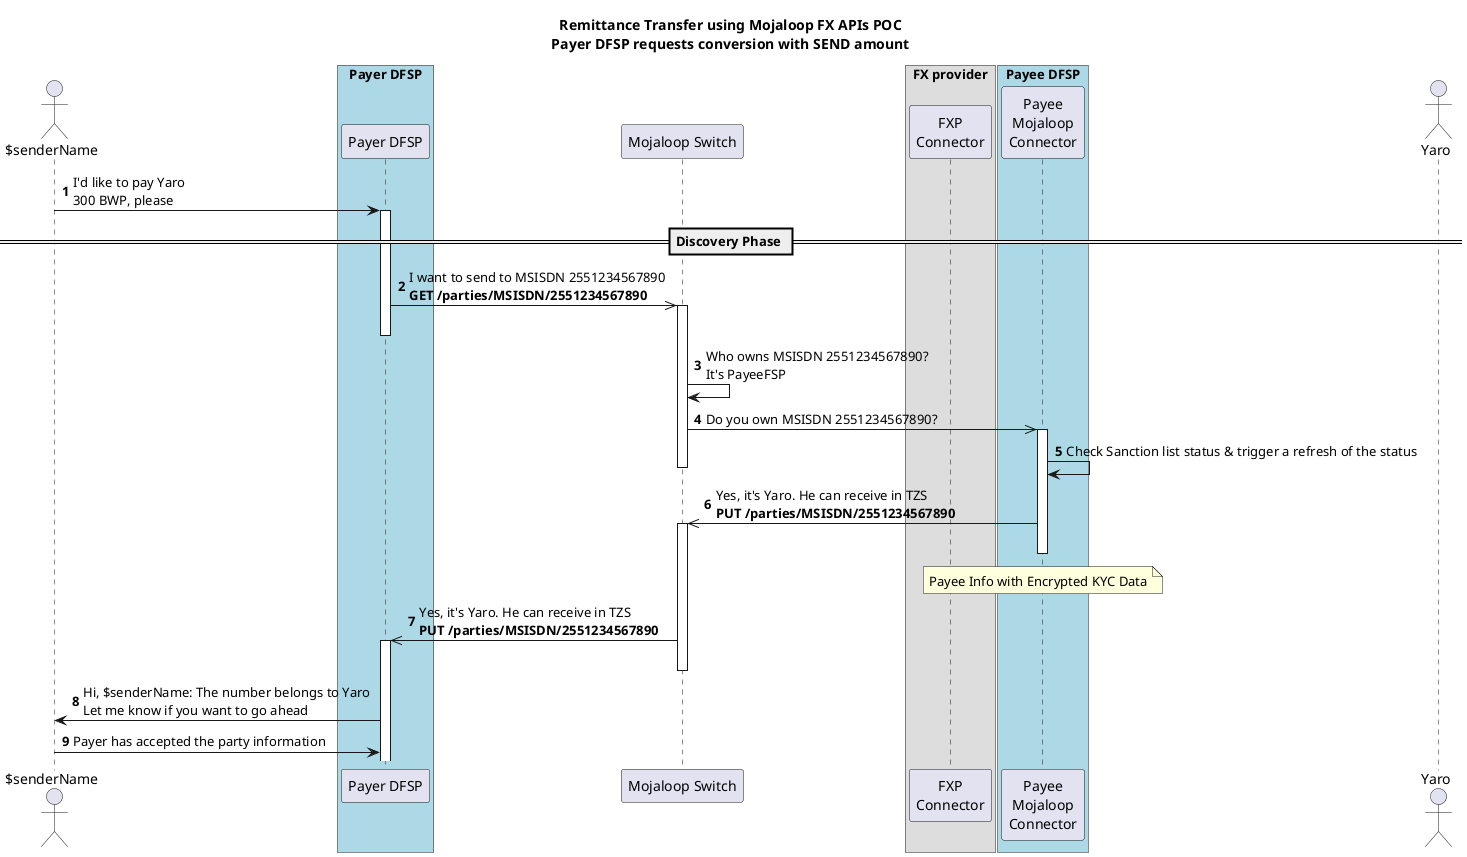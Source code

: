 @startuml

!$simplified = true
!$hideSwitchDetail = false
!$advancedCoreConnectorFlow = true
!$senderLastName = ""
!$senderDOB = "1966-06-16"
!$receiverName = "Yaro"
!$receiverFirstName = "Yaro"
!$receiverMiddleName = ""
!$receiverLastName = ""
!$receiverDOB = "1966-06-16"
!$payerCurrency = "BWP"
!$payeeCurrency = "TZS"
!$payerFSPID = "PayerFSP"
!$payeeFSPID = "PayeeFSP"
!$fxpID = "FDH_FX"
!$payerMSISDN = "26787654321"
!$payeeMSISDN = "2551234567890"
!$payeeReceiveAmount = "44000"
!$payerSendAmount = "300"
!$payeeFee = "4000"
!$targetAmount = "48000"
!$fxpChargesSource = "33"
!$fxpChargesTarget = "6000"
!$fxpSourceAmount = "300"
!$fxpTargetAmount = "48000"
!$totalChargesSourceCurrency = "55"
!$totalChargesTargetCurrency = "10000"
!$conversionRequestId = "828cc75f-1654-415e-8fcd-df76cc9329b9"
!$conversionId = "581f68ef-b54f-416f-9161-ac34e889a84b"
!$homeTransactionId = "string"
!$quoteId = "382987a8-75ce-4037-b500-c475e08c1727"
!$transactionId = "d9ce59d4-3598-4396-8630-581bb0551451"
!$quotePayerExpiration = "2021-08-25T14:17:09.663+01:00"
!$quotePayeeExpiration = "2021-08-25T14:17:09.663+01:00"
!$commitRequestId = "77c9d78d-c26a-4474-8b3c-99b96a814bfc"
!$determiningTransferId = "d9ce59d4-3598-4396-8630-581bb0551451"
!$transferId = "d9ce59d4-3598-4396-8630-581bb0551451"
!$fxCondition = "GRzLaTP7DJ9t4P-a_BA0WA9wzzlsugf00-Tn6kESAfM"
!$condition = "HOr22-H3AfTDHrSkPjJtVPRdKouuMkDXTR4ejlQa8Ks"

title Remittance Transfer using Mojaloop FX APIs POC\nPayer DFSP requests conversion with SEND amount
actor "$senderName" as A1
box "Payer DFSP" #LightBlue  
  participant "Payer DFSP" as D1
end box

participant "Mojaloop Switch" as S1

'box "Discovery Service" #LightYellow
'  participant "ALS Oracle" as ALS
'end box

box "FX provider"  
  participant "FXP\nConnector" as FXP
end box

box "Payee DFSP" #LightBlue   
  participant "Payee\nMojaloop\nConnector" as D2
end box

actor "$receiverName" as A2
autonumber

A1->D1:I'd like to pay $receiverName\n$payerSendAmount $payerCurrency, please

== Discovery Phase ==
activate D1
D1->>S1:I want to send to MSISDN $payeeMSISDN\n**GET /parties/MSISDN/$payeeMSISDN**
activate S1
!if ($simplified != true)
S1-->>D1:202 I'll get back to you
!endif
deactivate D1
S1->S1:Who owns MSISDN $payeeMSISDN?\nIt's $payeeFSPID
S1->>D2:Do you own MSISDN $payeeMSISDN?
activate D2
!if ($simplified != true)
D2-->>S1:202 I'll get back to you
!endif
D2->D2: Check Sanction list status & trigger a refresh of the status
deactivate S1
D2->>S1:Yes, it's $receiverName. He can receive in $payeeCurrency\n**PUT /parties/MSISDN/$payeeMSISDN**
!if ($simplified != true)
note left of D2
    PUT /parties
    {
        "partyIdInfo": {
            "partyIdType": "MSISDN",
            "partyIdentifier": "$payeeMSISDN",
            "fspId": "$payeeFSPID"
        },
        "merchantClassificationCode": "string",
        "name": "$receiverName",
        "personalInfo": {
            "complexName": {
            "firstName": "$receiverFirstName",
            "middleName": "$receiverMiddleName",
            "lastName": "$receiverLastName"
            },
            "dateOfBirth": "$receiverDOB",
            "kycInformation": "<Encrypted KYC Data>"
        },
        "supportedCurrencies": [ "$payeeCurrency" ]
    }
end note
!else
note over D2
    Payee Info with Encrypted KYC Data
end note
!endif
activate S1
!if ($simplified != true)
S1-->>D2:200 Gotcha
!endif
deactivate D2
S1->>D1:Yes, it's $receiverName. He can receive in $payeeCurrency\n**PUT /parties/MSISDN/$payeeMSISDN**
activate D1
!if ($simplified != true)
D1-->>S1:200 Gotcha
!endif
deactivate S1

D1->A1: Hi, $senderName: The number belongs to $receiverName \nLet me know if you want to go ahead
A1->D1: Payer has accepted the party information

@enduml